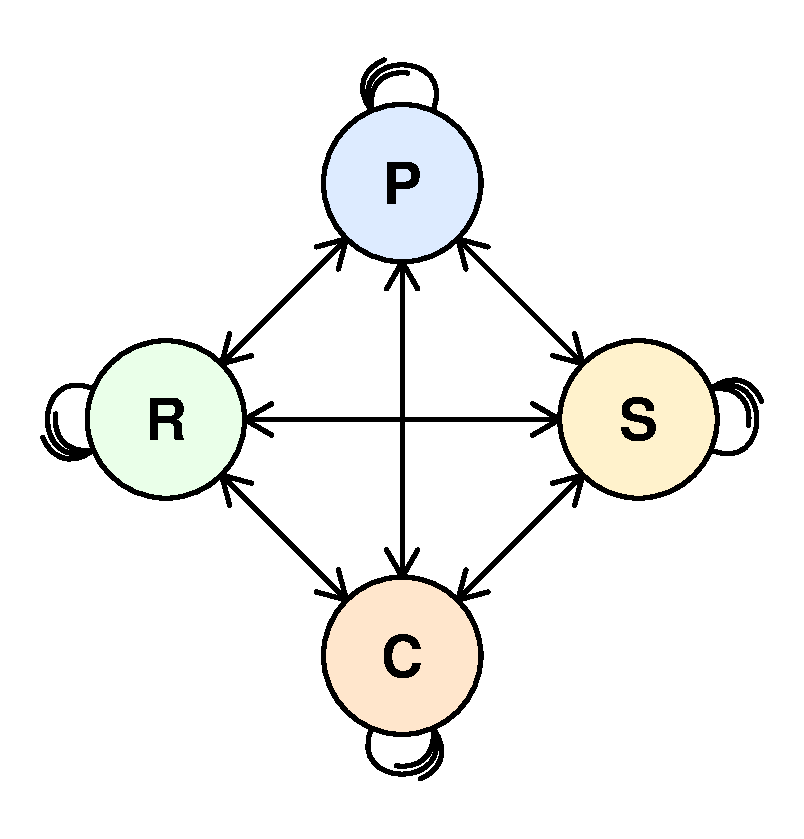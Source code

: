 // Figure parameters
size(200,0);
settings.render = 300 / 72;

// Create a connector between two paths based on centers
path connector(path path0, pair c0, path path1, pair c1) {
    path c0c1 = c0 -- c1;
    real [] i0 = intersect(path0, c0c1);
    real [] i1 = intersect(path1, c0c1);
    pair p0 = point(path0, i0[0]);
    pair p1 = point(path1, i1[0]);

    return p0 -- p1;
}

struct PenPals {
    pen fp;  // fillpen
    pen dp;  // drawpen

    static PenPals PenPals(pen fillpen, pen drawpen) {
        PenPals p=new PenPals;
        p.fp=fillpen;
        p.dp=drawpen;
        return p;
    }
}

struct PenColors {
    int white = 0;
    int gray = 1;
    int blue = 2;
    int green = 3;
    int orange = 4;
    int yellow = 5;
    int red = 6;
    int purple = 7;
}

PenColors pc;

PenPals [] pens;
pens[pc.white] = PenPals.PenPals(rgb(255, 255, 255), rgb(0, 0, 0));
pens[pc.gray] = PenPals.PenPals(rgb(245, 245, 245), rgb(102, 102, 102));
pens[pc.blue] = PenPals.PenPals(rgb(218, 232, 252), rgb(108, 142, 191));
pens[pc.green] = PenPals.PenPals(rgb(213, 232, 212), rgb(130, 179, 102));
pens[pc.orange] = PenPals.PenPals(rgb(255, 230, 204), rgb(215, 155, 0));
pens[pc.yellow] = PenPals.PenPals(rgb(255, 242, 204), rgb(214, 182, 86));
pens[pc.red] = PenPals.PenPals(rgb(248, 206, 204), rgb(184, 84, 80));

pen pen_arr = linewidth(1.0);
pen pen_cir = linewidth(1.0);

// Drawing parameters
pair [] cmp = {N, W, S, E};
string [] lbl = {"P", "R", "C", "S"};
int dist = 30;
real r = 10;

// Draw the circles
path [] circles;
pair [] centers;
int idx = 0;
for (pair c : cmp) {
    centers[idx] = c * dist;
    circles[idx] = circle(centers[idx], r);
    // filldraw(circles[idx], fillpen=pens[pc.blue + idx].fp, drawpen=pens[pc.blue + idx].dp+pen_cir);
    filldraw(circles[idx], fillpen=pens[pc.blue + idx].fp, drawpen=pen_cir);
    // label(lbl[idx], centers[idx], p=Helvetica("m", "n")+fontsize(18pt));
    label("$\textbf{" + lbl[idx] + "}$", centers[idx], p=Helvetica("m", "n")+fontsize(14pt));
    idx += 1;
}

// Draw the connectors between circles
for (int i = 0; i < circles.length - 1; ++i) {
    path p0 = circles[i];
    pair c0 = centers[i];
    for (int j = i + 1; j < circles.length; j += 1) {
        path p1 = circles[j];
        pair c1 = centers[j];
        draw(connector(p0, c0, p1, c1), arrow=ArcArrows(SimpleHead), p=pen_arr);
    }
}

// Draw the self connectors
real fov = 45.0;  // degrees
for (int i = 0; i < 4; ++i) {
    real ang_beg = 90.0 * (i + 1) - fov / 2;
    real ang_end = ang_beg + fov;

    pair dir_beg = (Cos(ang_beg), Sin(ang_beg));
    pair dir_end = (-Cos(ang_end), -Sin(ang_end));

    real tim_beg = ang_beg / 90.0;
    real tim_end = ang_end / 90.0;

    pair pnt_beg = point(circles[i], tim_beg);
    pair pnt_end = point(circles[i], tim_end);

    draw(pnt_beg{dir_beg}..{dir_end}pnt_end, arrow=Arrow(SimpleHead), p=pen_arr);
}

frame frame_out = bbox(0.5cm, xmargin=10, filltype=Fill, p=rgb(255, 255, 255));
shipout(frame_out);
